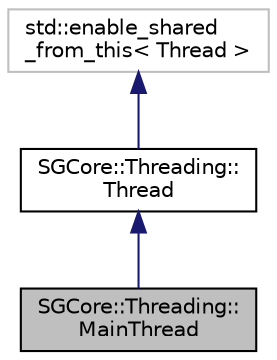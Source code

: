 digraph "SGCore::Threading::MainThread"
{
 // LATEX_PDF_SIZE
  edge [fontname="Helvetica",fontsize="10",labelfontname="Helvetica",labelfontsize="10"];
  node [fontname="Helvetica",fontsize="10",shape=record];
  Node1 [label="SGCore::Threading::\lMainThread",height=0.2,width=0.4,color="black", fillcolor="grey75", style="filled", fontcolor="black",tooltip=" "];
  Node2 -> Node1 [dir="back",color="midnightblue",fontsize="10",style="solid"];
  Node2 [label="SGCore::Threading::\lThread",height=0.2,width=0.4,color="black", fillcolor="white", style="filled",URL="$structSGCore_1_1Threading_1_1Thread.html",tooltip=" "];
  Node3 -> Node2 [dir="back",color="midnightblue",fontsize="10",style="solid"];
  Node3 [label="std::enable_shared\l_from_this\< Thread \>",height=0.2,width=0.4,color="grey75", fillcolor="white", style="filled",tooltip=" "];
}
